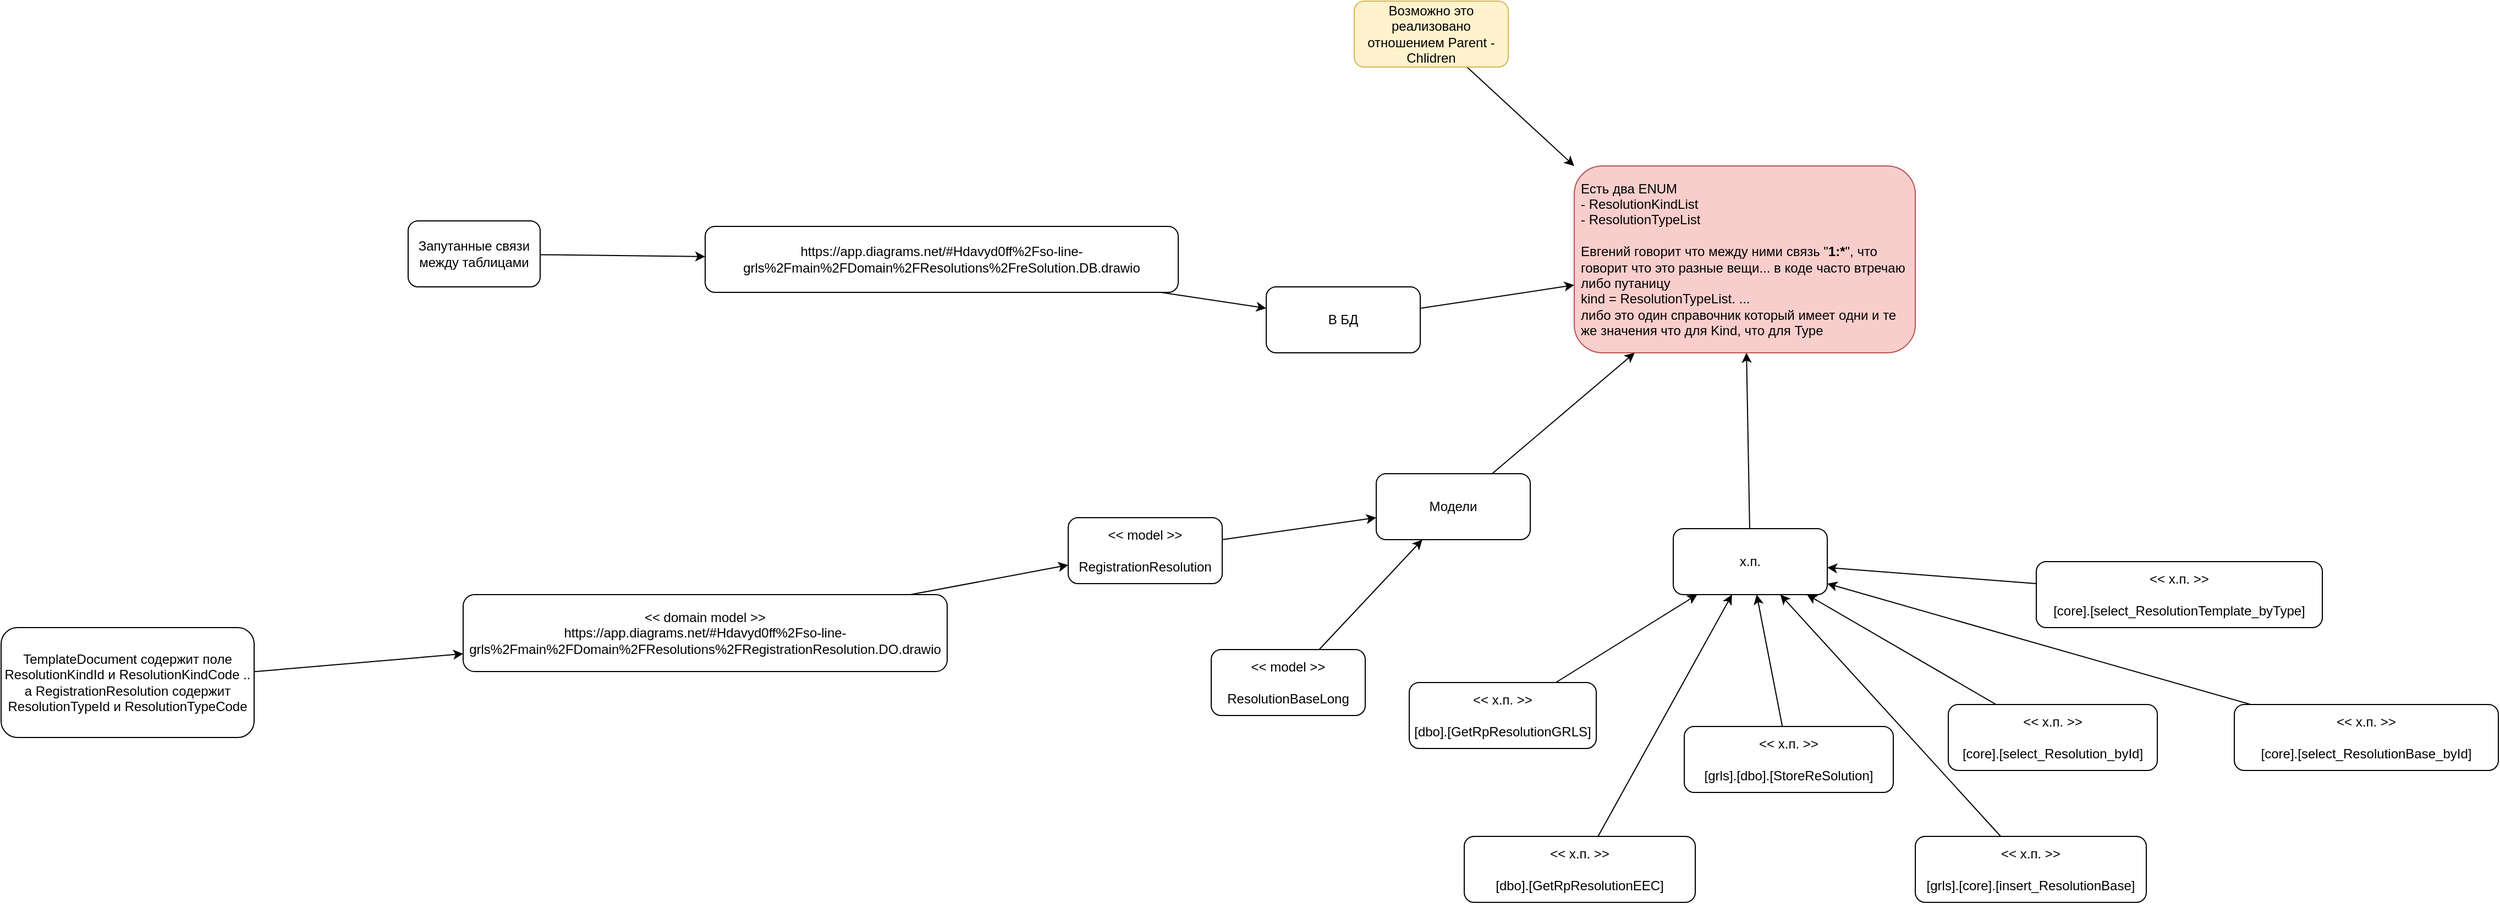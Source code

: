 <mxfile version="20.6.0" type="github">
  <diagram id="Nkeg9CZlpKfOZv1np2-i" name="Страница 1">
    <mxGraphModel dx="2510" dy="1131" grid="1" gridSize="10" guides="1" tooltips="1" connect="1" arrows="1" fold="1" page="1" pageScale="1" pageWidth="827" pageHeight="1169" math="0" shadow="0">
      <root>
        <mxCell id="0" />
        <mxCell id="1" parent="0" />
        <mxCell id="IMVqpX4EKPAHTBsNYRfy-1" value="Есть два ENUM&amp;nbsp;&lt;br&gt;-&amp;nbsp;ResolutionKindList&lt;br&gt;-&amp;nbsp;ResolutionTypeList&lt;br&gt;&lt;br&gt;Евгений говорит что между ними связь &quot;&lt;b&gt;1:*&lt;/b&gt;&quot;, что говорит что это разные вещи... в коде часто втречаю либо путаницу&amp;nbsp;&lt;br&gt;kind = ResolutionTypeList. ...&lt;br&gt;либо это один справочник который имеет одни и те же значения что для Kind, что для Type" style="rounded=1;whiteSpace=wrap;html=1;align=left;spacingLeft=4;fillColor=#f8cecc;strokeColor=#b85450;" vertex="1" parent="1">
          <mxGeometry x="350" y="380" width="310" height="170" as="geometry" />
        </mxCell>
        <mxCell id="IMVqpX4EKPAHTBsNYRfy-4" style="rounded=0;orthogonalLoop=1;jettySize=auto;html=1;entryX=0;entryY=0;entryDx=0;entryDy=0;" edge="1" parent="1" source="IMVqpX4EKPAHTBsNYRfy-3" target="IMVqpX4EKPAHTBsNYRfy-1">
          <mxGeometry relative="1" as="geometry" />
        </mxCell>
        <mxCell id="IMVqpX4EKPAHTBsNYRfy-3" value="Возможно это реализовано отношением Parent - Chlidren" style="rounded=1;whiteSpace=wrap;html=1;fillColor=#fff2cc;strokeColor=#d6b656;" vertex="1" parent="1">
          <mxGeometry x="150" y="230" width="140" height="60" as="geometry" />
        </mxCell>
        <mxCell id="IMVqpX4EKPAHTBsNYRfy-6" style="edgeStyle=none;rounded=0;orthogonalLoop=1;jettySize=auto;html=1;" edge="1" parent="1" source="IMVqpX4EKPAHTBsNYRfy-5" target="IMVqpX4EKPAHTBsNYRfy-1">
          <mxGeometry relative="1" as="geometry" />
        </mxCell>
        <mxCell id="IMVqpX4EKPAHTBsNYRfy-5" value="В БД" style="rounded=1;whiteSpace=wrap;html=1;" vertex="1" parent="1">
          <mxGeometry x="70" y="490" width="140" height="60" as="geometry" />
        </mxCell>
        <mxCell id="IMVqpX4EKPAHTBsNYRfy-8" style="edgeStyle=none;rounded=0;orthogonalLoop=1;jettySize=auto;html=1;" edge="1" parent="1" source="IMVqpX4EKPAHTBsNYRfy-7" target="IMVqpX4EKPAHTBsNYRfy-5">
          <mxGeometry relative="1" as="geometry" />
        </mxCell>
        <mxCell id="IMVqpX4EKPAHTBsNYRfy-7" value="https://app.diagrams.net/#Hdavyd0ff%2Fso-line-grls%2Fmain%2FDomain%2FResolutions%2FreSolution.DB.drawio" style="rounded=1;whiteSpace=wrap;html=1;" vertex="1" parent="1">
          <mxGeometry x="-440" y="435" width="430" height="60" as="geometry" />
        </mxCell>
        <mxCell id="IMVqpX4EKPAHTBsNYRfy-14" style="edgeStyle=none;rounded=0;orthogonalLoop=1;jettySize=auto;html=1;" edge="1" parent="1" source="IMVqpX4EKPAHTBsNYRfy-9" target="IMVqpX4EKPAHTBsNYRfy-1">
          <mxGeometry relative="1" as="geometry" />
        </mxCell>
        <mxCell id="IMVqpX4EKPAHTBsNYRfy-9" value="Модели" style="rounded=1;whiteSpace=wrap;html=1;" vertex="1" parent="1">
          <mxGeometry x="170" y="660" width="140" height="60" as="geometry" />
        </mxCell>
        <mxCell id="IMVqpX4EKPAHTBsNYRfy-11" style="edgeStyle=none;rounded=0;orthogonalLoop=1;jettySize=auto;html=1;" edge="1" parent="1" source="IMVqpX4EKPAHTBsNYRfy-10" target="IMVqpX4EKPAHTBsNYRfy-9">
          <mxGeometry relative="1" as="geometry" />
        </mxCell>
        <mxCell id="IMVqpX4EKPAHTBsNYRfy-10" value="&amp;lt;&amp;lt; model &amp;gt;&amp;gt;&lt;br&gt;&lt;br&gt;RegistrationResolution" style="rounded=1;whiteSpace=wrap;html=1;" vertex="1" parent="1">
          <mxGeometry x="-110" y="700" width="140" height="60" as="geometry" />
        </mxCell>
        <mxCell id="IMVqpX4EKPAHTBsNYRfy-13" style="edgeStyle=none;rounded=0;orthogonalLoop=1;jettySize=auto;html=1;" edge="1" parent="1" source="IMVqpX4EKPAHTBsNYRfy-12" target="IMVqpX4EKPAHTBsNYRfy-9">
          <mxGeometry relative="1" as="geometry" />
        </mxCell>
        <mxCell id="IMVqpX4EKPAHTBsNYRfy-12" value="&amp;lt;&amp;lt; model &amp;gt;&amp;gt;&lt;br&gt;&lt;br&gt;ResolutionBaseLong" style="rounded=1;whiteSpace=wrap;html=1;" vertex="1" parent="1">
          <mxGeometry x="20" y="820" width="140" height="60" as="geometry" />
        </mxCell>
        <mxCell id="IMVqpX4EKPAHTBsNYRfy-16" style="edgeStyle=none;rounded=0;orthogonalLoop=1;jettySize=auto;html=1;" edge="1" parent="1" source="IMVqpX4EKPAHTBsNYRfy-15" target="IMVqpX4EKPAHTBsNYRfy-1">
          <mxGeometry relative="1" as="geometry" />
        </mxCell>
        <mxCell id="IMVqpX4EKPAHTBsNYRfy-15" value="х.п." style="rounded=1;whiteSpace=wrap;html=1;" vertex="1" parent="1">
          <mxGeometry x="440" y="710" width="140" height="60" as="geometry" />
        </mxCell>
        <mxCell id="IMVqpX4EKPAHTBsNYRfy-18" style="edgeStyle=none;rounded=0;orthogonalLoop=1;jettySize=auto;html=1;" edge="1" parent="1" source="IMVqpX4EKPAHTBsNYRfy-17" target="IMVqpX4EKPAHTBsNYRfy-15">
          <mxGeometry relative="1" as="geometry" />
        </mxCell>
        <mxCell id="IMVqpX4EKPAHTBsNYRfy-17" value="&amp;lt;&amp;lt; х.п. &amp;gt;&amp;gt;&lt;br&gt;&lt;br&gt;[dbo].[GetRpResolutionGRLS]" style="rounded=1;whiteSpace=wrap;html=1;" vertex="1" parent="1">
          <mxGeometry x="200" y="850" width="170" height="60" as="geometry" />
        </mxCell>
        <mxCell id="IMVqpX4EKPAHTBsNYRfy-20" style="edgeStyle=none;rounded=0;orthogonalLoop=1;jettySize=auto;html=1;" edge="1" parent="1" source="IMVqpX4EKPAHTBsNYRfy-19" target="IMVqpX4EKPAHTBsNYRfy-15">
          <mxGeometry relative="1" as="geometry" />
        </mxCell>
        <mxCell id="IMVqpX4EKPAHTBsNYRfy-19" value="&amp;lt;&amp;lt; х.п. &amp;gt;&amp;gt;&lt;br&gt;&lt;br&gt;[grls].[dbo].[StoreReSolution]" style="rounded=1;whiteSpace=wrap;html=1;" vertex="1" parent="1">
          <mxGeometry x="450" y="890" width="190" height="60" as="geometry" />
        </mxCell>
        <mxCell id="IMVqpX4EKPAHTBsNYRfy-22" style="edgeStyle=none;rounded=0;orthogonalLoop=1;jettySize=auto;html=1;" edge="1" parent="1" source="IMVqpX4EKPAHTBsNYRfy-21" target="IMVqpX4EKPAHTBsNYRfy-15">
          <mxGeometry relative="1" as="geometry" />
        </mxCell>
        <mxCell id="IMVqpX4EKPAHTBsNYRfy-21" value="&amp;lt;&amp;lt; х.п. &amp;gt;&amp;gt;&lt;br&gt;&lt;br&gt;[core].[select_Resolution_byId]" style="rounded=1;whiteSpace=wrap;html=1;" vertex="1" parent="1">
          <mxGeometry x="690" y="870" width="190" height="60" as="geometry" />
        </mxCell>
        <mxCell id="IMVqpX4EKPAHTBsNYRfy-24" style="edgeStyle=none;rounded=0;orthogonalLoop=1;jettySize=auto;html=1;" edge="1" parent="1" source="IMVqpX4EKPAHTBsNYRfy-23" target="IMVqpX4EKPAHTBsNYRfy-15">
          <mxGeometry relative="1" as="geometry" />
        </mxCell>
        <mxCell id="IMVqpX4EKPAHTBsNYRfy-23" value="&amp;lt;&amp;lt; х.п. &amp;gt;&amp;gt;&lt;br&gt;&lt;br&gt;[core].[select_ResolutionTemplate_byType]" style="rounded=1;whiteSpace=wrap;html=1;" vertex="1" parent="1">
          <mxGeometry x="770" y="740" width="260" height="60" as="geometry" />
        </mxCell>
        <mxCell id="IMVqpX4EKPAHTBsNYRfy-26" style="edgeStyle=none;rounded=0;orthogonalLoop=1;jettySize=auto;html=1;" edge="1" parent="1" source="IMVqpX4EKPAHTBsNYRfy-25" target="IMVqpX4EKPAHTBsNYRfy-10">
          <mxGeometry relative="1" as="geometry" />
        </mxCell>
        <mxCell id="IMVqpX4EKPAHTBsNYRfy-25" value="&amp;lt;&amp;lt; domain model &amp;gt;&amp;gt;&lt;br&gt;https://app.diagrams.net/#Hdavyd0ff%2Fso-line-grls%2Fmain%2FDomain%2FResolutions%2FRegistrationResolution.DO.drawio" style="rounded=1;whiteSpace=wrap;html=1;" vertex="1" parent="1">
          <mxGeometry x="-660" y="770" width="440" height="70" as="geometry" />
        </mxCell>
        <mxCell id="IMVqpX4EKPAHTBsNYRfy-28" style="edgeStyle=none;rounded=0;orthogonalLoop=1;jettySize=auto;html=1;" edge="1" parent="1" source="IMVqpX4EKPAHTBsNYRfy-27" target="IMVqpX4EKPAHTBsNYRfy-25">
          <mxGeometry relative="1" as="geometry" />
        </mxCell>
        <mxCell id="IMVqpX4EKPAHTBsNYRfy-27" value="TemplateDocument содержит поле ResolutionKindId и ResolutionKindCode ..&lt;br&gt;а RegistrationResolution содержит ResolutionTypeId и ResolutionTypeCode" style="rounded=1;whiteSpace=wrap;html=1;" vertex="1" parent="1">
          <mxGeometry x="-1080" y="800" width="230" height="100" as="geometry" />
        </mxCell>
        <mxCell id="IMVqpX4EKPAHTBsNYRfy-31" style="edgeStyle=none;rounded=0;orthogonalLoop=1;jettySize=auto;html=1;" edge="1" parent="1" source="IMVqpX4EKPAHTBsNYRfy-30" target="IMVqpX4EKPAHTBsNYRfy-7">
          <mxGeometry relative="1" as="geometry" />
        </mxCell>
        <mxCell id="IMVqpX4EKPAHTBsNYRfy-30" value="Запутанные связи между таблицами" style="rounded=1;whiteSpace=wrap;html=1;" vertex="1" parent="1">
          <mxGeometry x="-710" y="430" width="120" height="60" as="geometry" />
        </mxCell>
        <mxCell id="IMVqpX4EKPAHTBsNYRfy-33" style="edgeStyle=none;rounded=0;orthogonalLoop=1;jettySize=auto;html=1;" edge="1" parent="1" source="IMVqpX4EKPAHTBsNYRfy-32" target="IMVqpX4EKPAHTBsNYRfy-15">
          <mxGeometry relative="1" as="geometry" />
        </mxCell>
        <mxCell id="IMVqpX4EKPAHTBsNYRfy-32" value="&amp;lt;&amp;lt; х.п. &amp;gt;&amp;gt;&lt;br&gt;&lt;br&gt;[grls].[core].[insert_ResolutionBase]" style="rounded=1;whiteSpace=wrap;html=1;" vertex="1" parent="1">
          <mxGeometry x="660" y="990" width="210" height="60" as="geometry" />
        </mxCell>
        <mxCell id="IMVqpX4EKPAHTBsNYRfy-35" style="edgeStyle=none;rounded=0;orthogonalLoop=1;jettySize=auto;html=1;" edge="1" parent="1" source="IMVqpX4EKPAHTBsNYRfy-34" target="IMVqpX4EKPAHTBsNYRfy-15">
          <mxGeometry relative="1" as="geometry" />
        </mxCell>
        <mxCell id="IMVqpX4EKPAHTBsNYRfy-34" value="&amp;lt;&amp;lt; х.п. &amp;gt;&amp;gt;&lt;br&gt;&lt;br&gt;[core].[select_ResolutionBase_byId]" style="rounded=1;whiteSpace=wrap;html=1;" vertex="1" parent="1">
          <mxGeometry x="950" y="870" width="240" height="60" as="geometry" />
        </mxCell>
        <mxCell id="IMVqpX4EKPAHTBsNYRfy-38" style="edgeStyle=none;rounded=0;orthogonalLoop=1;jettySize=auto;html=1;" edge="1" parent="1" source="IMVqpX4EKPAHTBsNYRfy-36" target="IMVqpX4EKPAHTBsNYRfy-15">
          <mxGeometry relative="1" as="geometry" />
        </mxCell>
        <mxCell id="IMVqpX4EKPAHTBsNYRfy-36" value="&amp;lt;&amp;lt; х.п. &amp;gt;&amp;gt;&lt;br&gt;&lt;br&gt;[dbo].[GetRpResolutionEEC]" style="rounded=1;whiteSpace=wrap;html=1;" vertex="1" parent="1">
          <mxGeometry x="250" y="990" width="210" height="60" as="geometry" />
        </mxCell>
      </root>
    </mxGraphModel>
  </diagram>
</mxfile>
